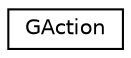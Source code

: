 digraph G
{
  edge [fontname="Helvetica",fontsize="10",labelfontname="Helvetica",labelfontsize="10"];
  node [fontname="Helvetica",fontsize="10",shape=record];
  rankdir="LR";
  Node1 [label="GAction",height=0.2,width=0.4,color="black", fillcolor="white", style="filled",URL="$class_g_action.html",tooltip="contains style and layout info to draw an action"];
}
